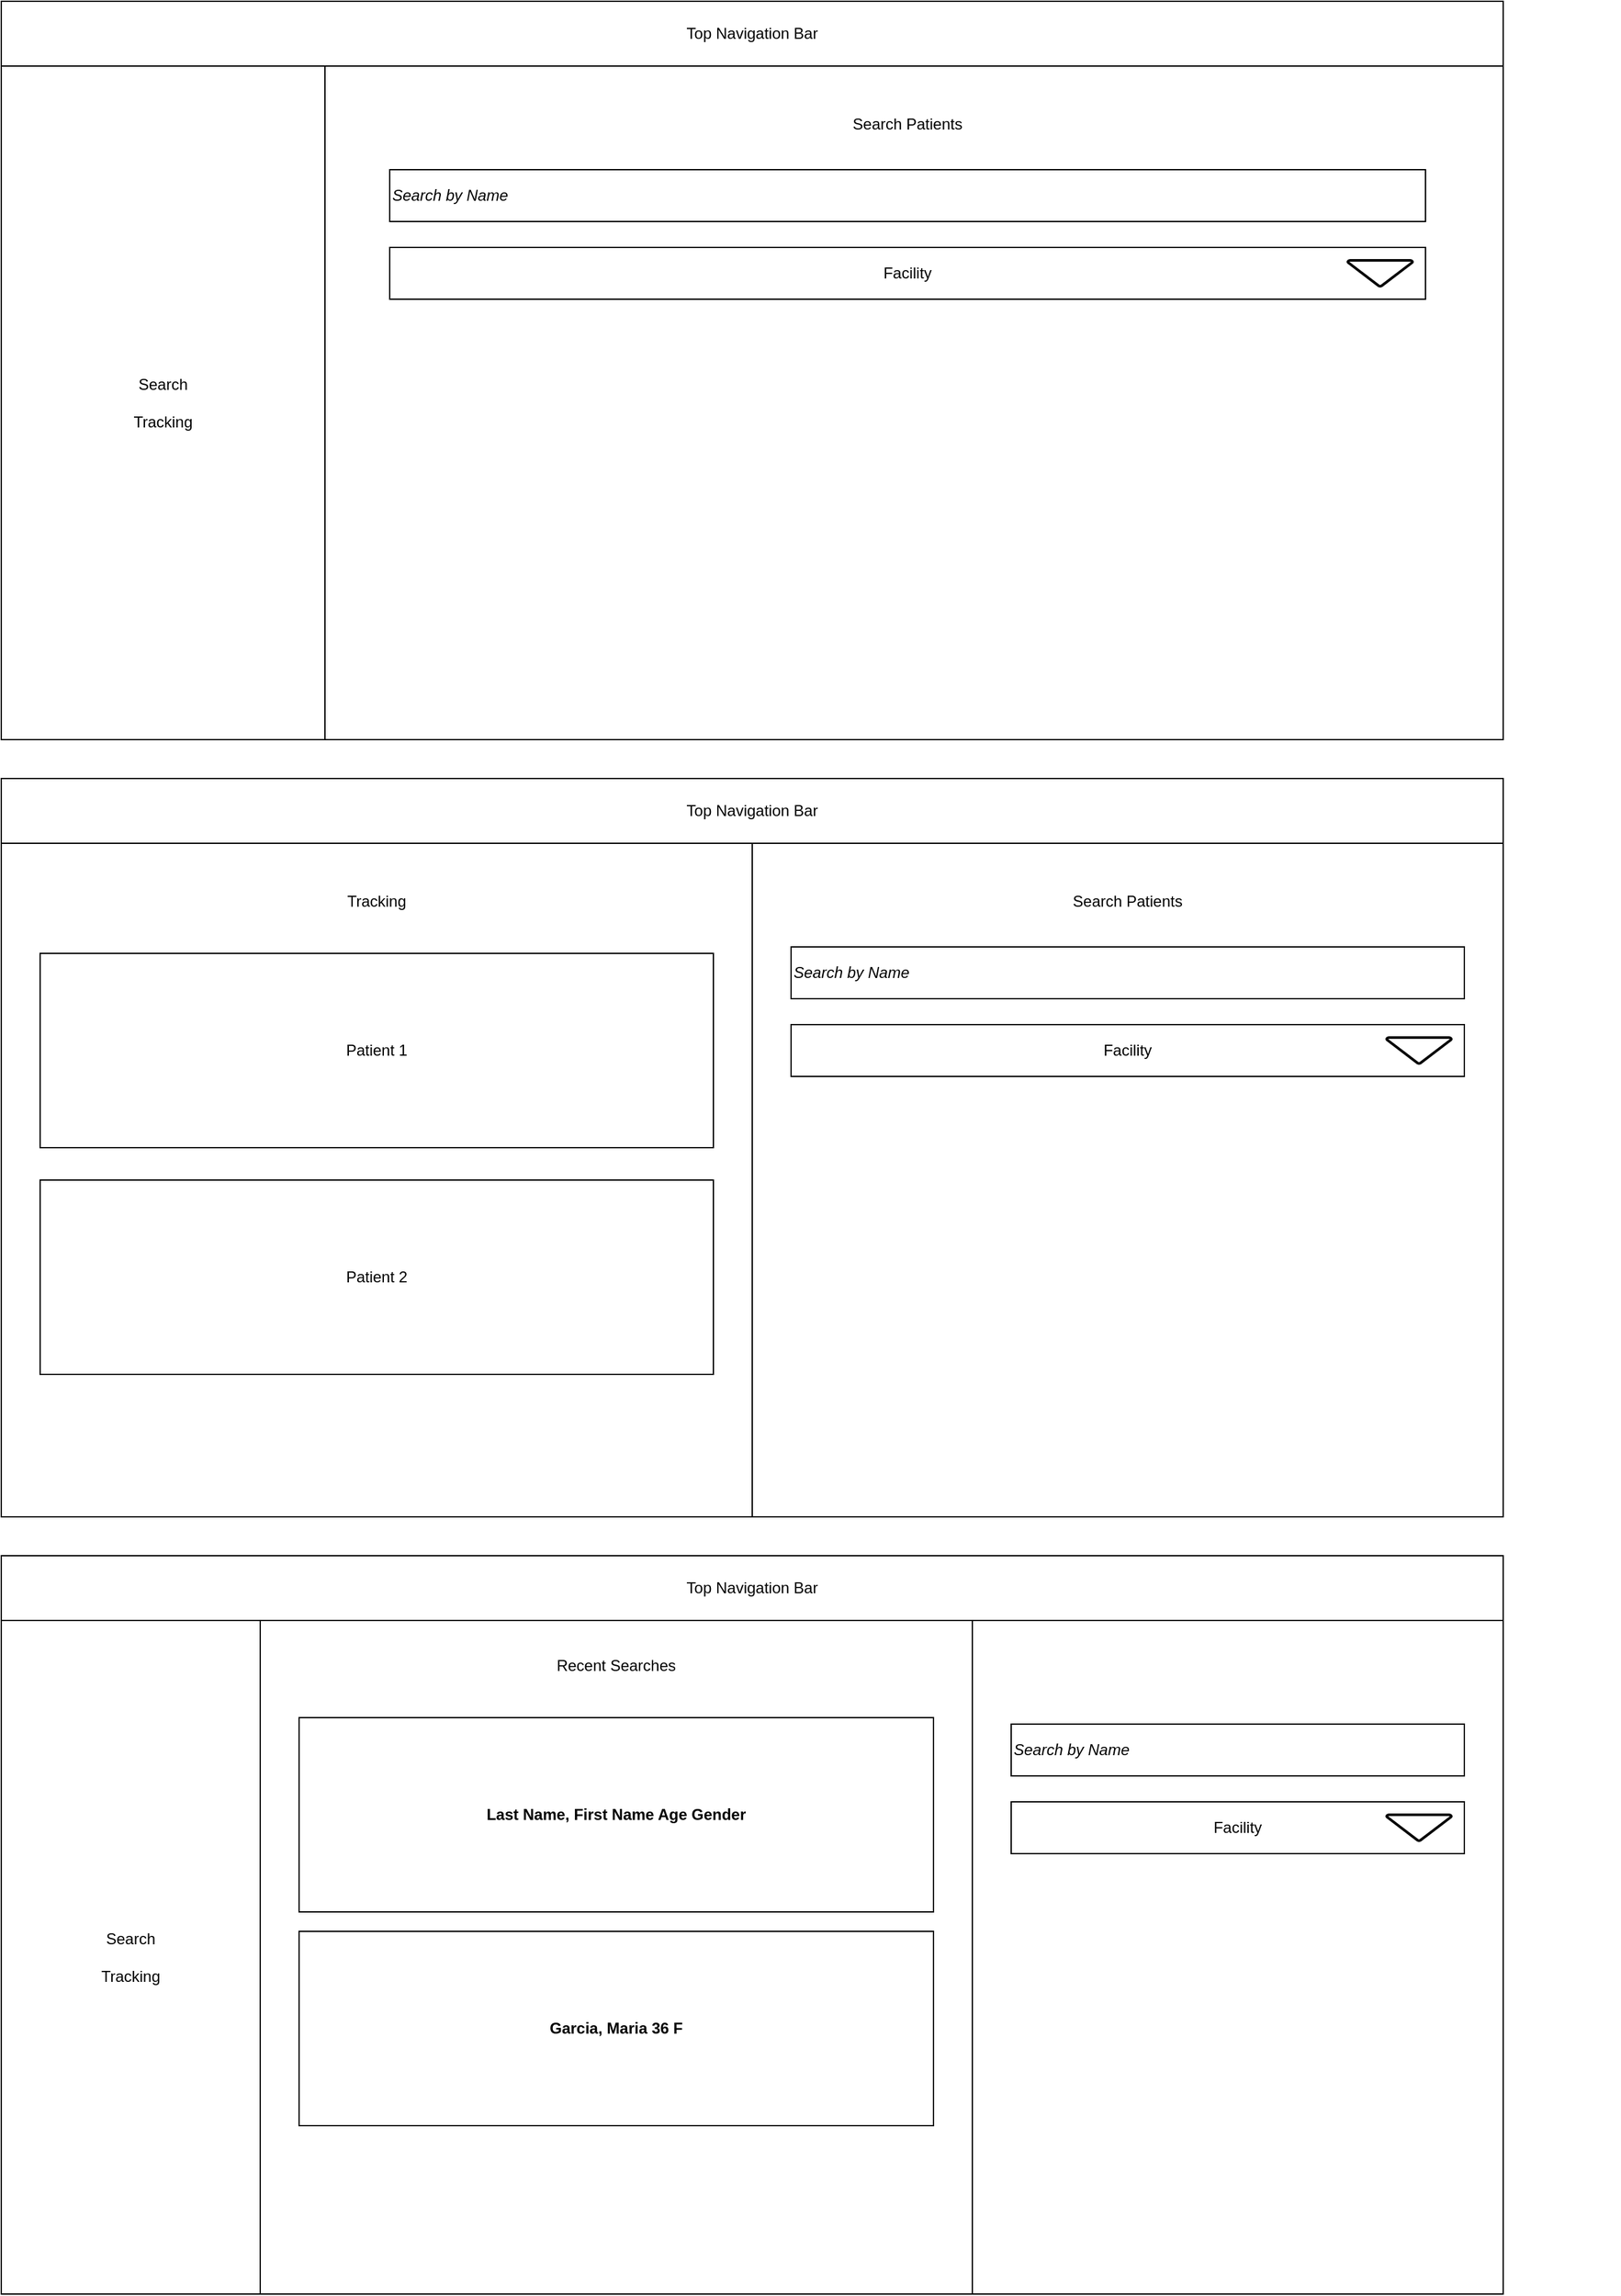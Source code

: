 <mxfile version="17.4.6" type="github">
  <diagram id="lXGdWoHVhPfi1BwNDx_L" name="Page-1">
    <mxGraphModel dx="1824" dy="540" grid="1" gridSize="10" guides="1" tooltips="1" connect="1" arrows="1" fold="1" page="1" pageScale="1" pageWidth="850" pageHeight="1100" math="0" shadow="0">
      <root>
        <mxCell id="0" />
        <mxCell id="1" parent="0" />
        <mxCell id="k3ygG-aGh2QlVqBcWJol-1" value="" style="rounded=0;whiteSpace=wrap;html=1;" parent="1" vertex="1">
          <mxGeometry x="-230" y="10" width="1160" height="570" as="geometry" />
        </mxCell>
        <mxCell id="k3ygG-aGh2QlVqBcWJol-2" value="Top Navigation Bar" style="rounded=0;whiteSpace=wrap;html=1;" parent="1" vertex="1">
          <mxGeometry x="-230" y="10" width="1160" height="50" as="geometry" />
        </mxCell>
        <mxCell id="k3ygG-aGh2QlVqBcWJol-3" value="Search Patients" style="text;html=1;strokeColor=none;fillColor=none;align=center;verticalAlign=middle;whiteSpace=wrap;rounded=0;" parent="1" vertex="1">
          <mxGeometry x="90" y="90" width="760" height="30" as="geometry" />
        </mxCell>
        <mxCell id="k3ygG-aGh2QlVqBcWJol-4" value="Facility" style="rounded=0;whiteSpace=wrap;html=1;" parent="1" vertex="1">
          <mxGeometry x="70" y="200" width="800" height="40" as="geometry" />
        </mxCell>
        <mxCell id="k3ygG-aGh2QlVqBcWJol-5" value="" style="strokeWidth=2;html=1;shape=mxgraph.flowchart.merge_or_storage;whiteSpace=wrap;" parent="1" vertex="1">
          <mxGeometry x="810" y="210" width="50" height="20" as="geometry" />
        </mxCell>
        <mxCell id="k3ygG-aGh2QlVqBcWJol-6" value="&lt;i&gt;Search by Name&lt;/i&gt;" style="rounded=0;whiteSpace=wrap;html=1;align=left;" parent="1" vertex="1">
          <mxGeometry x="70" y="140" width="800" height="40" as="geometry" />
        </mxCell>
        <mxCell id="k3ygG-aGh2QlVqBcWJol-7" value="&lt;div&gt;Search&lt;/div&gt;&lt;div&gt;&lt;br&gt;&lt;/div&gt;&lt;div&gt;Tracking&lt;br&gt;&lt;/div&gt;" style="rounded=0;whiteSpace=wrap;html=1;" parent="1" vertex="1">
          <mxGeometry x="-230" y="60" width="250" height="520" as="geometry" />
        </mxCell>
        <mxCell id="k3ygG-aGh2QlVqBcWJol-8" value="" style="rounded=0;whiteSpace=wrap;html=1;" parent="1" vertex="1">
          <mxGeometry x="-230" y="610" width="1160" height="570" as="geometry" />
        </mxCell>
        <mxCell id="k3ygG-aGh2QlVqBcWJol-10" value="Search Patients" style="text;html=1;strokeColor=none;fillColor=none;align=center;verticalAlign=middle;whiteSpace=wrap;rounded=0;" parent="1" vertex="1">
          <mxGeometry x="260" y="690" width="760" height="30" as="geometry" />
        </mxCell>
        <mxCell id="k3ygG-aGh2QlVqBcWJol-11" value="Facility" style="rounded=0;whiteSpace=wrap;html=1;" parent="1" vertex="1">
          <mxGeometry x="380" y="800" width="520" height="40" as="geometry" />
        </mxCell>
        <mxCell id="k3ygG-aGh2QlVqBcWJol-12" value="" style="strokeWidth=2;html=1;shape=mxgraph.flowchart.merge_or_storage;whiteSpace=wrap;" parent="1" vertex="1">
          <mxGeometry x="840" y="810" width="50" height="20" as="geometry" />
        </mxCell>
        <mxCell id="k3ygG-aGh2QlVqBcWJol-15" value="Top Navigation Bar" style="rounded=0;whiteSpace=wrap;html=1;" parent="1" vertex="1">
          <mxGeometry x="-230" y="610" width="1160" height="50" as="geometry" />
        </mxCell>
        <mxCell id="k3ygG-aGh2QlVqBcWJol-16" value="" style="rounded=0;whiteSpace=wrap;html=1;horizontal=1;verticalAlign=top;" parent="1" vertex="1">
          <mxGeometry x="-230" y="660" width="580" height="520" as="geometry" />
        </mxCell>
        <mxCell id="k3ygG-aGh2QlVqBcWJol-17" value="&lt;i&gt;Search by Name&lt;/i&gt;" style="rounded=0;whiteSpace=wrap;html=1;align=left;" parent="1" vertex="1">
          <mxGeometry x="380" y="740" width="520" height="40" as="geometry" />
        </mxCell>
        <mxCell id="k3ygG-aGh2QlVqBcWJol-18" value="Tracking" style="text;html=1;strokeColor=none;fillColor=none;align=center;verticalAlign=middle;whiteSpace=wrap;rounded=0;" parent="1" vertex="1">
          <mxGeometry x="-220" y="690" width="560" height="30" as="geometry" />
        </mxCell>
        <mxCell id="k3ygG-aGh2QlVqBcWJol-19" value="Patient 1" style="rounded=0;whiteSpace=wrap;html=1;" parent="1" vertex="1">
          <mxGeometry x="-200" y="745" width="520" height="150" as="geometry" />
        </mxCell>
        <mxCell id="k3ygG-aGh2QlVqBcWJol-20" value="Patient 2" style="rounded=0;whiteSpace=wrap;html=1;" parent="1" vertex="1">
          <mxGeometry x="-200" y="920" width="520" height="150" as="geometry" />
        </mxCell>
        <mxCell id="nO7RHikY6LF0VwA6zCPb-1" value="" style="rounded=0;whiteSpace=wrap;html=1;" vertex="1" parent="1">
          <mxGeometry x="-230" y="1210" width="1160" height="570" as="geometry" />
        </mxCell>
        <mxCell id="nO7RHikY6LF0VwA6zCPb-2" value="Facility" style="rounded=0;whiteSpace=wrap;html=1;" vertex="1" parent="1">
          <mxGeometry x="550" y="1400" width="350" height="40" as="geometry" />
        </mxCell>
        <mxCell id="nO7RHikY6LF0VwA6zCPb-3" value="" style="strokeWidth=2;html=1;shape=mxgraph.flowchart.merge_or_storage;whiteSpace=wrap;" vertex="1" parent="1">
          <mxGeometry x="840" y="1410" width="50" height="20" as="geometry" />
        </mxCell>
        <mxCell id="nO7RHikY6LF0VwA6zCPb-4" value="Top Navigation Bar" style="rounded=0;whiteSpace=wrap;html=1;" vertex="1" parent="1">
          <mxGeometry x="-230" y="1210" width="1160" height="50" as="geometry" />
        </mxCell>
        <mxCell id="nO7RHikY6LF0VwA6zCPb-5" value="" style="rounded=0;whiteSpace=wrap;html=1;horizontal=1;verticalAlign=top;" vertex="1" parent="1">
          <mxGeometry x="-60" y="1260" width="580" height="520" as="geometry" />
        </mxCell>
        <mxCell id="nO7RHikY6LF0VwA6zCPb-6" value="&lt;i&gt;Search by Name&lt;/i&gt;" style="rounded=0;whiteSpace=wrap;html=1;align=left;" vertex="1" parent="1">
          <mxGeometry x="550" y="1340" width="350" height="40" as="geometry" />
        </mxCell>
        <mxCell id="nO7RHikY6LF0VwA6zCPb-7" value="Recent Searches" style="text;html=1;strokeColor=none;fillColor=none;align=center;verticalAlign=middle;whiteSpace=wrap;rounded=0;" vertex="1" parent="1">
          <mxGeometry x="-20" y="1280" width="530" height="30" as="geometry" />
        </mxCell>
        <mxCell id="nO7RHikY6LF0VwA6zCPb-8" value="&lt;b&gt;Last Name, First Name Age Gender&lt;/b&gt;" style="rounded=0;whiteSpace=wrap;html=1;" vertex="1" parent="1">
          <mxGeometry y="1335" width="490" height="150" as="geometry" />
        </mxCell>
        <mxCell id="nO7RHikY6LF0VwA6zCPb-9" value="&lt;b&gt;Garcia, Maria 36 F&lt;/b&gt;" style="rounded=0;whiteSpace=wrap;html=1;" vertex="1" parent="1">
          <mxGeometry y="1500" width="490" height="150" as="geometry" />
        </mxCell>
        <mxCell id="nO7RHikY6LF0VwA6zCPb-10" value="&lt;div&gt;Search&lt;/div&gt;&lt;div&gt;&lt;br&gt;&lt;/div&gt;&lt;div&gt;Tracking&lt;br&gt;&lt;/div&gt;" style="rounded=0;whiteSpace=wrap;html=1;" vertex="1" parent="1">
          <mxGeometry x="-230" y="1260" width="200" height="520" as="geometry" />
        </mxCell>
      </root>
    </mxGraphModel>
  </diagram>
</mxfile>

